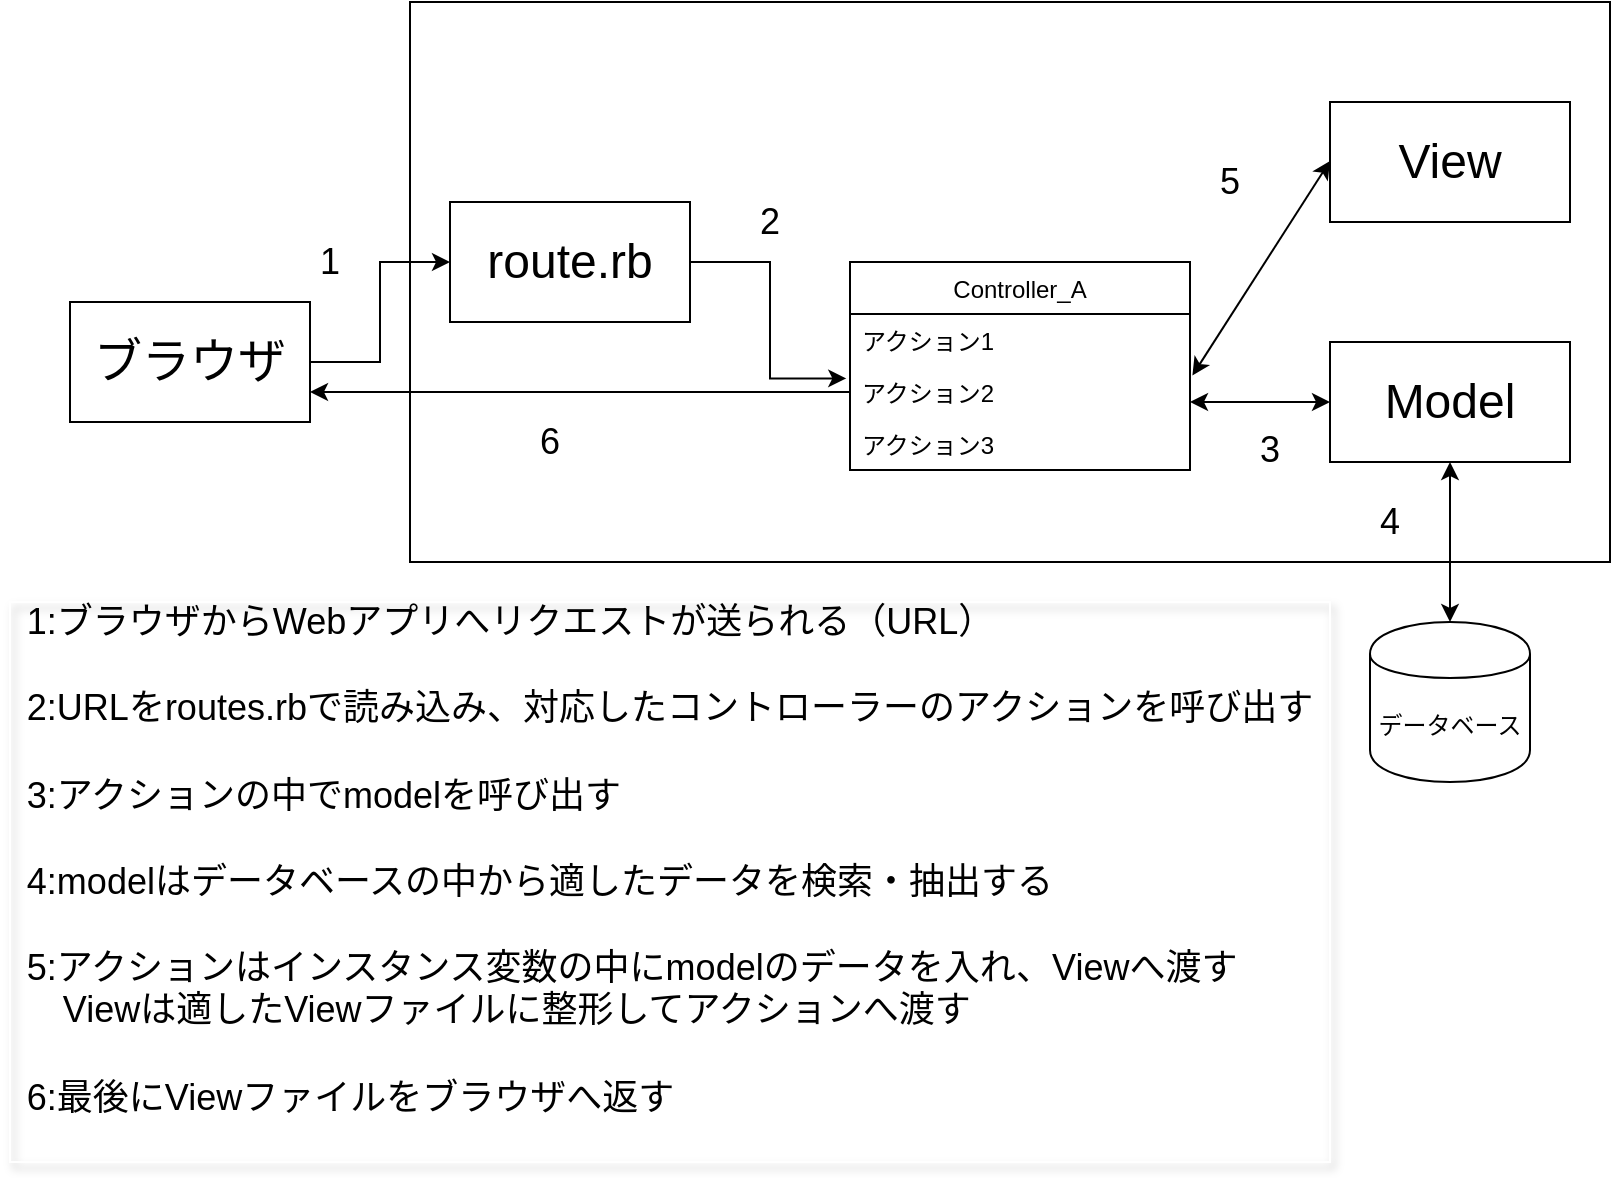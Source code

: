 <mxfile version="13.1.3">
    <diagram id="6hGFLwfOUW9BJ-s0fimq" name="Page-1">
        <mxGraphModel dx="1132" dy="603" grid="1" gridSize="10" guides="1" tooltips="1" connect="1" arrows="1" fold="1" page="1" pageScale="1" pageWidth="827" pageHeight="1169" math="0" shadow="0">
            <root>
                <mxCell id="0"/>
                <mxCell id="1" parent="0"/>
                <mxCell id="34" value="" style="rounded=0;whiteSpace=wrap;html=1;" vertex="1" parent="1">
                    <mxGeometry x="220" y="20" width="600" height="280" as="geometry"/>
                </mxCell>
                <mxCell id="22" style="edgeStyle=orthogonalEdgeStyle;rounded=0;orthogonalLoop=1;jettySize=auto;html=1;exitX=1;exitY=0.5;exitDx=0;exitDy=0;entryX=-0.011;entryY=0.238;entryDx=0;entryDy=0;entryPerimeter=0;" edge="1" parent="1" source="3" target="11">
                    <mxGeometry relative="1" as="geometry"/>
                </mxCell>
                <mxCell id="3" value="&lt;font style=&quot;font-size: 24px&quot;&gt;route.rb&lt;/font&gt;" style="rounded=0;whiteSpace=wrap;html=1;" vertex="1" parent="1">
                    <mxGeometry x="240" y="120" width="120" height="60" as="geometry"/>
                </mxCell>
                <mxCell id="21" style="edgeStyle=orthogonalEdgeStyle;rounded=0;orthogonalLoop=1;jettySize=auto;html=1;exitX=1;exitY=0.5;exitDx=0;exitDy=0;entryX=0;entryY=0.5;entryDx=0;entryDy=0;" edge="1" parent="1" source="4" target="3">
                    <mxGeometry relative="1" as="geometry"/>
                </mxCell>
                <mxCell id="4" value="&lt;span style=&quot;font-size: 24px&quot;&gt;ブラウザ&lt;/span&gt;" style="rounded=0;whiteSpace=wrap;html=1;" vertex="1" parent="1">
                    <mxGeometry x="50" y="170" width="120" height="60" as="geometry"/>
                </mxCell>
                <mxCell id="17" value="&lt;span style=&quot;font-size: 24px&quot;&gt;Model&lt;/span&gt;" style="rounded=0;whiteSpace=wrap;html=1;" vertex="1" parent="1">
                    <mxGeometry x="680" y="190" width="120" height="60" as="geometry"/>
                </mxCell>
                <mxCell id="19" value="データベース" style="shape=cylinder;whiteSpace=wrap;html=1;boundedLbl=1;backgroundOutline=1;" vertex="1" parent="1">
                    <mxGeometry x="700" y="330" width="80" height="80" as="geometry"/>
                </mxCell>
                <mxCell id="20" value="&lt;span style=&quot;font-size: 24px&quot;&gt;View&lt;/span&gt;" style="rounded=0;whiteSpace=wrap;html=1;" vertex="1" parent="1">
                    <mxGeometry x="680" y="70" width="120" height="60" as="geometry"/>
                </mxCell>
                <mxCell id="9" value="Controller_A" style="swimlane;fontStyle=0;childLayout=stackLayout;horizontal=1;startSize=26;fillColor=none;horizontalStack=0;resizeParent=1;resizeParentMax=0;resizeLast=0;collapsible=1;marginBottom=0;" vertex="1" parent="1">
                    <mxGeometry x="440" y="150" width="170" height="104" as="geometry"/>
                </mxCell>
                <mxCell id="10" value="アクション1" style="text;strokeColor=none;fillColor=none;align=left;verticalAlign=top;spacingLeft=4;spacingRight=4;overflow=hidden;rotatable=0;points=[[0,0.5],[1,0.5]];portConstraint=eastwest;" vertex="1" parent="9">
                    <mxGeometry y="26" width="170" height="26" as="geometry"/>
                </mxCell>
                <mxCell id="11" value="アクション2" style="text;strokeColor=none;fillColor=none;align=left;verticalAlign=top;spacingLeft=4;spacingRight=4;overflow=hidden;rotatable=0;points=[[0,0.5],[1,0.5]];portConstraint=eastwest;" vertex="1" parent="9">
                    <mxGeometry y="52" width="170" height="26" as="geometry"/>
                </mxCell>
                <mxCell id="12" value="アクション3" style="text;strokeColor=none;fillColor=none;align=left;verticalAlign=top;spacingLeft=4;spacingRight=4;overflow=hidden;rotatable=0;points=[[0,0.5],[1,0.5]];portConstraint=eastwest;" vertex="1" parent="9">
                    <mxGeometry y="78" width="170" height="26" as="geometry"/>
                </mxCell>
                <mxCell id="30" value="" style="endArrow=classic;startArrow=classic;html=1;exitX=0;exitY=0.5;exitDx=0;exitDy=0;" edge="1" parent="1" source="17">
                    <mxGeometry width="50" height="50" relative="1" as="geometry">
                        <mxPoint x="560" y="270" as="sourcePoint"/>
                        <mxPoint x="610" y="220" as="targetPoint"/>
                    </mxGeometry>
                </mxCell>
                <mxCell id="31" value="" style="endArrow=classic;startArrow=classic;html=1;exitX=0.5;exitY=0;exitDx=0;exitDy=0;" edge="1" parent="1" source="19">
                    <mxGeometry width="50" height="50" relative="1" as="geometry">
                        <mxPoint x="690" y="300" as="sourcePoint"/>
                        <mxPoint x="740" y="250" as="targetPoint"/>
                    </mxGeometry>
                </mxCell>
                <mxCell id="32" value="" style="endArrow=classic;startArrow=classic;html=1;exitX=0;exitY=0.5;exitDx=0;exitDy=0;entryX=1.007;entryY=0.185;entryDx=0;entryDy=0;entryPerimeter=0;" edge="1" parent="1" target="11">
                    <mxGeometry width="50" height="50" relative="1" as="geometry">
                        <mxPoint x="680" y="99.5" as="sourcePoint"/>
                        <mxPoint x="610" y="99.5" as="targetPoint"/>
                    </mxGeometry>
                </mxCell>
                <mxCell id="33" style="edgeStyle=orthogonalEdgeStyle;rounded=0;orthogonalLoop=1;jettySize=auto;html=1;exitX=0;exitY=0.5;exitDx=0;exitDy=0;entryX=1;entryY=0.75;entryDx=0;entryDy=0;" edge="1" parent="1" source="11" target="4">
                    <mxGeometry relative="1" as="geometry"/>
                </mxCell>
                <mxCell id="36" value="&lt;font style=&quot;font-size: 18px&quot;&gt;1&lt;/font&gt;" style="text;html=1;strokeColor=none;fillColor=none;align=center;verticalAlign=middle;whiteSpace=wrap;rounded=0;" vertex="1" parent="1">
                    <mxGeometry x="160" y="140" width="40" height="20" as="geometry"/>
                </mxCell>
                <mxCell id="37" value="&lt;font style=&quot;font-size: 18px&quot;&gt;2&lt;/font&gt;" style="text;html=1;strokeColor=none;fillColor=none;align=center;verticalAlign=middle;whiteSpace=wrap;rounded=0;" vertex="1" parent="1">
                    <mxGeometry x="380" y="120" width="40" height="20" as="geometry"/>
                </mxCell>
                <mxCell id="38" value="&lt;font style=&quot;font-size: 18px&quot;&gt;3&lt;/font&gt;" style="text;html=1;strokeColor=none;fillColor=none;align=center;verticalAlign=middle;whiteSpace=wrap;rounded=0;" vertex="1" parent="1">
                    <mxGeometry x="630" y="234" width="40" height="20" as="geometry"/>
                </mxCell>
                <mxCell id="39" value="&lt;font style=&quot;font-size: 18px&quot;&gt;4&lt;/font&gt;" style="text;html=1;strokeColor=none;fillColor=none;align=center;verticalAlign=middle;whiteSpace=wrap;rounded=0;" vertex="1" parent="1">
                    <mxGeometry x="690" y="270" width="40" height="20" as="geometry"/>
                </mxCell>
                <mxCell id="40" value="&lt;font style=&quot;font-size: 18px&quot;&gt;5&lt;/font&gt;" style="text;html=1;strokeColor=none;fillColor=none;align=center;verticalAlign=middle;whiteSpace=wrap;rounded=0;" vertex="1" parent="1">
                    <mxGeometry x="610" y="100" width="40" height="20" as="geometry"/>
                </mxCell>
                <mxCell id="41" value="&lt;font style=&quot;font-size: 18px&quot;&gt;6&lt;/font&gt;" style="text;html=1;strokeColor=none;fillColor=none;align=center;verticalAlign=middle;whiteSpace=wrap;rounded=0;" vertex="1" parent="1">
                    <mxGeometry x="270" y="230" width="40" height="20" as="geometry"/>
                </mxCell>
                <mxCell id="42" value="&lt;div style=&quot;text-align: left&quot;&gt;&lt;font style=&quot;font-size: 18px&quot;&gt;1:ブラウザからWebアプリへリクエストが送られる（URL）&lt;/font&gt;&lt;/div&gt;&lt;div style=&quot;text-align: left&quot;&gt;&lt;font style=&quot;font-size: 18px&quot;&gt;&lt;br&gt;&lt;/font&gt;&lt;/div&gt;&lt;div style=&quot;text-align: left&quot;&gt;&lt;span style=&quot;font-size: 18px&quot;&gt;2:URLをroutes.rbで読み込み、対応したコントローラーのアクションを呼び出す&lt;/span&gt;&lt;/div&gt;&lt;div style=&quot;text-align: left&quot;&gt;&lt;span style=&quot;font-size: 18px&quot;&gt;&lt;br&gt;&lt;/span&gt;&lt;/div&gt;&lt;div style=&quot;text-align: left&quot;&gt;&lt;span style=&quot;font-size: 18px&quot;&gt;3:アクションの中でmodelを呼び出す&lt;/span&gt;&lt;/div&gt;&lt;div style=&quot;text-align: left&quot;&gt;&lt;span style=&quot;font-size: 18px&quot;&gt;&lt;br&gt;&lt;/span&gt;&lt;/div&gt;&lt;div style=&quot;text-align: left&quot;&gt;&lt;span style=&quot;font-size: 18px&quot;&gt;4:modelはデータベースの中から適したデータを検索・抽出する&lt;/span&gt;&lt;/div&gt;&lt;div style=&quot;text-align: left&quot;&gt;&lt;span style=&quot;font-size: 18px&quot;&gt;&lt;br&gt;&lt;/span&gt;&lt;/div&gt;&lt;div style=&quot;text-align: left&quot;&gt;&lt;span style=&quot;font-size: 18px&quot;&gt;5:アクションはインスタンス変数の中にmodelのデータを入れ、Viewへ渡す&lt;/span&gt;&lt;/div&gt;&lt;div style=&quot;text-align: left&quot;&gt;&lt;span style=&quot;font-size: 18px&quot;&gt;　Viewは適したViewファイルに整形してアクションへ渡す&lt;/span&gt;&lt;/div&gt;&lt;div style=&quot;text-align: left&quot;&gt;&lt;span style=&quot;font-size: 18px&quot;&gt;&lt;br&gt;&lt;/span&gt;&lt;/div&gt;&lt;div style=&quot;text-align: left&quot;&gt;&lt;span style=&quot;font-size: 18px&quot;&gt;6:最後にViewファイルをブラウザへ返す&lt;/span&gt;&lt;/div&gt;&lt;div style=&quot;text-align: left&quot;&gt;&lt;span style=&quot;font-size: 18px&quot;&gt;　&lt;/span&gt;&lt;/div&gt;" style="text;html=1;strokeColor=#FFFFFF;fillColor=none;align=center;verticalAlign=middle;whiteSpace=wrap;rounded=0;shadow=1;" vertex="1" parent="1">
                    <mxGeometry x="20" y="320" width="660" height="280" as="geometry"/>
                </mxCell>
            </root>
        </mxGraphModel>
    </diagram>
</mxfile>
